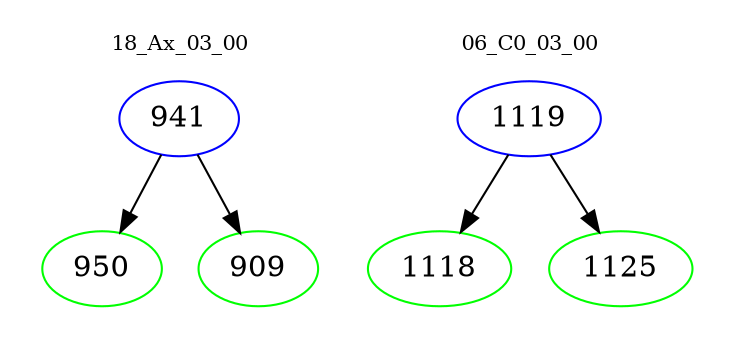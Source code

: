 digraph{
subgraph cluster_0 {
color = white
label = "18_Ax_03_00";
fontsize=10;
T0_941 [label="941", color="blue"]
T0_941 -> T0_950 [color="black"]
T0_950 [label="950", color="green"]
T0_941 -> T0_909 [color="black"]
T0_909 [label="909", color="green"]
}
subgraph cluster_1 {
color = white
label = "06_C0_03_00";
fontsize=10;
T1_1119 [label="1119", color="blue"]
T1_1119 -> T1_1118 [color="black"]
T1_1118 [label="1118", color="green"]
T1_1119 -> T1_1125 [color="black"]
T1_1125 [label="1125", color="green"]
}
}
